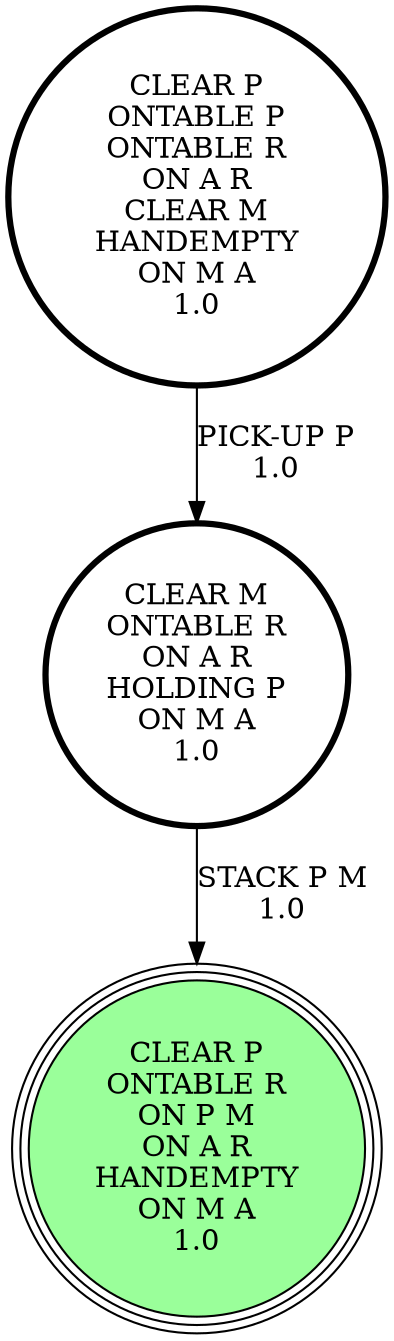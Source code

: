 digraph {
"CLEAR M\nONTABLE R\nON A R\nHOLDING P\nON M A\n1.0\n" -> "CLEAR P\nONTABLE R\nON P M\nON A R\nHANDEMPTY\nON M A\n1.0\n"[label="STACK P M\n1.0\n"];
"CLEAR P\nONTABLE P\nONTABLE R\nON A R\nCLEAR M\nHANDEMPTY\nON M A\n1.0\n" -> "CLEAR M\nONTABLE R\nON A R\nHOLDING P\nON M A\n1.0\n"[label="PICK-UP P\n1.0\n"];
"CLEAR P\nONTABLE R\nON P M\nON A R\nHANDEMPTY\nON M A\n1.0\n" [shape=circle, style=filled, fillcolor=palegreen1, peripheries=3];
"CLEAR M\nONTABLE R\nON A R\nHOLDING P\nON M A\n1.0\n" [shape=circle, penwidth=3];
"CLEAR P\nONTABLE R\nON P M\nON A R\nHANDEMPTY\nON M A\n1.0\n" [shape=circle, style=filled, fillcolor=palegreen1, peripheries=3];
"CLEAR P\nONTABLE P\nONTABLE R\nON A R\nCLEAR M\nHANDEMPTY\nON M A\n1.0\n" [shape=circle, penwidth=3];
}
